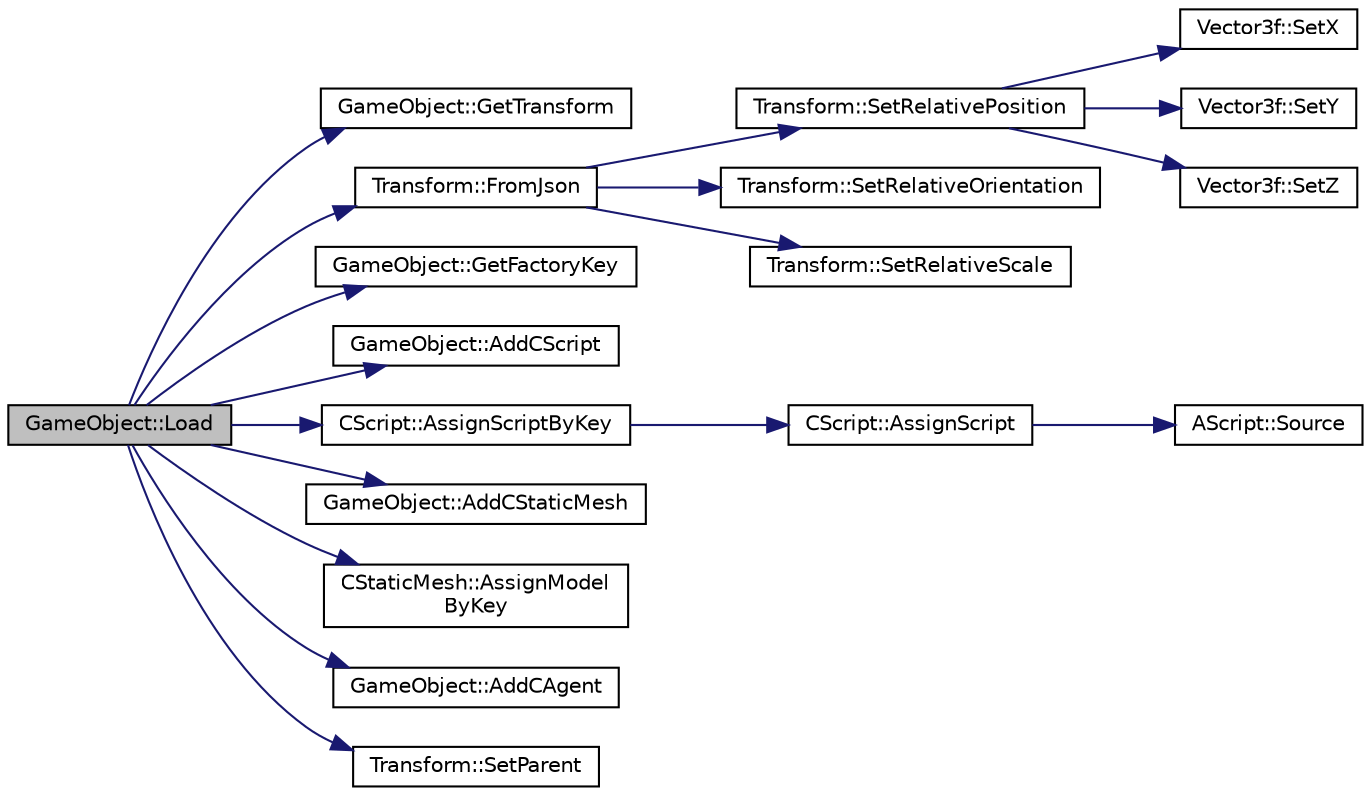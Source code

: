 digraph "GameObject::Load"
{
 // LATEX_PDF_SIZE
  edge [fontname="Helvetica",fontsize="10",labelfontname="Helvetica",labelfontsize="10"];
  node [fontname="Helvetica",fontsize="10",shape=record];
  rankdir="LR";
  Node146 [label="GameObject::Load",height=0.2,width=0.4,color="black", fillcolor="grey75", style="filled", fontcolor="black",tooltip="loads the object from saved state"];
  Node146 -> Node147 [color="midnightblue",fontsize="10",style="solid",fontname="Helvetica"];
  Node147 [label="GameObject::GetTransform",height=0.2,width=0.4,color="black", fillcolor="white", style="filled",URL="$class_game_object.html#ad4de114a5ac23de244bcfbf1947e041a",tooltip="transform accessor"];
  Node146 -> Node148 [color="midnightblue",fontsize="10",style="solid",fontname="Helvetica"];
  Node148 [label="Transform::FromJson",height=0.2,width=0.4,color="black", fillcolor="white", style="filled",URL="$class_transform.html#a55390da2160d0cac9951401756e752b7",tooltip="loads the transform from JSON"];
  Node148 -> Node149 [color="midnightblue",fontsize="10",style="solid",fontname="Helvetica"];
  Node149 [label="Transform::SetRelativePosition",height=0.2,width=0.4,color="black", fillcolor="white", style="filled",URL="$class_transform.html#a306ec5e7b5b46e6a989097dd0927d447",tooltip=" "];
  Node149 -> Node150 [color="midnightblue",fontsize="10",style="solid",fontname="Helvetica"];
  Node150 [label="Vector3f::SetX",height=0.2,width=0.4,color="black", fillcolor="white", style="filled",URL="$class_vector3f.html#aaa6791fa256647707bcf41017f498bcf",tooltip="x value mutator"];
  Node149 -> Node151 [color="midnightblue",fontsize="10",style="solid",fontname="Helvetica"];
  Node151 [label="Vector3f::SetY",height=0.2,width=0.4,color="black", fillcolor="white", style="filled",URL="$class_vector3f.html#a260bcd7eb6bebb43f79a29421d254f2b",tooltip="y value mutator"];
  Node149 -> Node152 [color="midnightblue",fontsize="10",style="solid",fontname="Helvetica"];
  Node152 [label="Vector3f::SetZ",height=0.2,width=0.4,color="black", fillcolor="white", style="filled",URL="$class_vector3f.html#afb24d616af2e75cce9af632c870141ac",tooltip="z value mutator"];
  Node148 -> Node153 [color="midnightblue",fontsize="10",style="solid",fontname="Helvetica"];
  Node153 [label="Transform::SetRelativeOrientation",height=0.2,width=0.4,color="black", fillcolor="white", style="filled",URL="$class_transform.html#a4121c99f3f30ed799595d48d4b5927d8",tooltip="set orientation relative to parent transform"];
  Node148 -> Node154 [color="midnightblue",fontsize="10",style="solid",fontname="Helvetica"];
  Node154 [label="Transform::SetRelativeScale",height=0.2,width=0.4,color="black", fillcolor="white", style="filled",URL="$class_transform.html#adaa3d0142cba26aa7467fa5afdcbcbc4",tooltip="set scale relative to parent transform"];
  Node146 -> Node155 [color="midnightblue",fontsize="10",style="solid",fontname="Helvetica"];
  Node155 [label="GameObject::GetFactoryKey",height=0.2,width=0.4,color="black", fillcolor="white", style="filled",URL="$class_game_object.html#a2e136cfc0f88fb8a3334f6f6b2144358",tooltip="Factory key accessor."];
  Node146 -> Node156 [color="midnightblue",fontsize="10",style="solid",fontname="Helvetica"];
  Node156 [label="GameObject::AddCScript",height=0.2,width=0.4,color="black", fillcolor="white", style="filled",URL="$class_game_object.html#ae0fc7b38225969218115a817beb5dac4",tooltip="Adds a script component."];
  Node146 -> Node157 [color="midnightblue",fontsize="10",style="solid",fontname="Helvetica"];
  Node157 [label="CScript::AssignScriptByKey",height=0.2,width=0.4,color="black", fillcolor="white", style="filled",URL="$class_c_script.html#a6dbae7090411b8b06124f054680ef991",tooltip="script mutator using factory key"];
  Node157 -> Node158 [color="midnightblue",fontsize="10",style="solid",fontname="Helvetica"];
  Node158 [label="CScript::AssignScript",height=0.2,width=0.4,color="black", fillcolor="white", style="filled",URL="$class_c_script.html#a3453293c2e800dd3b708cabec95cb548",tooltip=" "];
  Node158 -> Node159 [color="midnightblue",fontsize="10",style="solid",fontname="Helvetica"];
  Node159 [label="AScript::Source",height=0.2,width=0.4,color="black", fillcolor="white", style="filled",URL="$class_a_script.html#a836878b14aed1fa75e1bbbd70eb49a12",tooltip=" "];
  Node146 -> Node160 [color="midnightblue",fontsize="10",style="solid",fontname="Helvetica"];
  Node160 [label="GameObject::AddCStaticMesh",height=0.2,width=0.4,color="black", fillcolor="white", style="filled",URL="$class_game_object.html#a191b22dc4dd9ef14dd8069daf8a4103f",tooltip="Adds a static mesh component."];
  Node146 -> Node161 [color="midnightblue",fontsize="10",style="solid",fontname="Helvetica"];
  Node161 [label="CStaticMesh::AssignModel\lByKey",height=0.2,width=0.4,color="black", fillcolor="white", style="filled",URL="$class_c_static_mesh.html#a8624d2686d183f324ab5c0243b971a8b",tooltip="model mutator taking factory key"];
  Node146 -> Node162 [color="midnightblue",fontsize="10",style="solid",fontname="Helvetica"];
  Node162 [label="GameObject::AddCAgent",height=0.2,width=0.4,color="black", fillcolor="white", style="filled",URL="$class_game_object.html#ac432fec319d7876658b3579c3bdf0d9a",tooltip=" "];
  Node146 -> Node163 [color="midnightblue",fontsize="10",style="solid",fontname="Helvetica"];
  Node163 [label="Transform::SetParent",height=0.2,width=0.4,color="black", fillcolor="white", style="filled",URL="$class_transform.html#a1d7c9c033dedc293e326bd498a0529a5",tooltip=" "];
}
